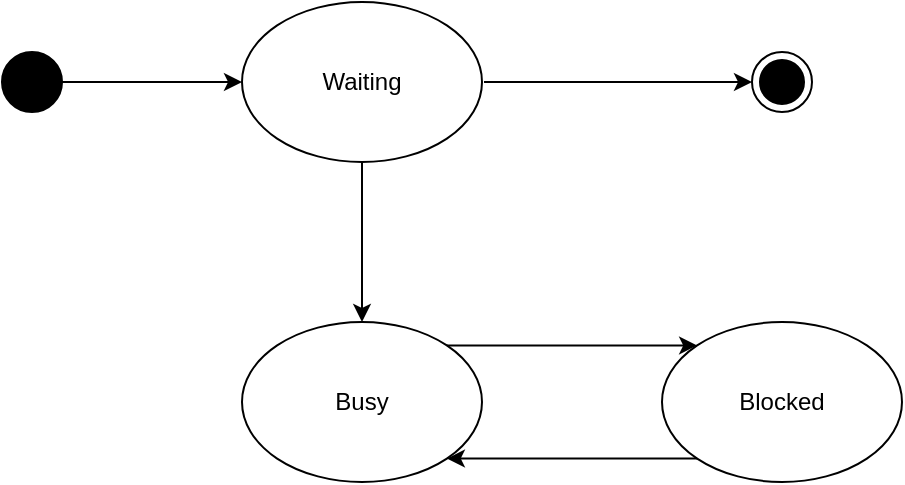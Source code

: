 <mxfile version="12.7.0" type="device"><diagram id="Y-25rI6PjvM0giaznUah" name="Page-1"><mxGraphModel dx="1422" dy="745" grid="1" gridSize="10" guides="1" tooltips="1" connect="1" arrows="1" fold="1" page="1" pageScale="1" pageWidth="850" pageHeight="1100" math="0" shadow="0"><root><mxCell id="0"/><mxCell id="1" parent="0"/><mxCell id="28nltep1gp_MaFJhOffx-1" value="" style="ellipse;shape=doubleEllipse;html=1;dashed=0;whitespace=wrap;aspect=fixed;fillColor=#000000;gradientColor=none;" vertex="1" parent="1"><mxGeometry x="70" y="145" width="30" height="30" as="geometry"/></mxCell><mxCell id="28nltep1gp_MaFJhOffx-2" value="Waiting" style="ellipse;whiteSpace=wrap;html=1;fillColor=#ffffff;gradientColor=none;" vertex="1" parent="1"><mxGeometry x="190" y="120" width="120" height="80" as="geometry"/></mxCell><mxCell id="28nltep1gp_MaFJhOffx-4" value="Blocked" style="ellipse;whiteSpace=wrap;html=1;fillColor=#ffffff;gradientColor=none;" vertex="1" parent="1"><mxGeometry x="400" y="280" width="120" height="80" as="geometry"/></mxCell><mxCell id="28nltep1gp_MaFJhOffx-5" value="" style="endArrow=classic;html=1;exitX=1;exitY=0.5;exitDx=0;exitDy=0;entryX=0;entryY=0.5;entryDx=0;entryDy=0;" edge="1" parent="1" source="28nltep1gp_MaFJhOffx-1" target="28nltep1gp_MaFJhOffx-2"><mxGeometry width="50" height="50" relative="1" as="geometry"><mxPoint x="40" y="490" as="sourcePoint"/><mxPoint x="90" y="440" as="targetPoint"/></mxGeometry></mxCell><mxCell id="28nltep1gp_MaFJhOffx-13" value="Busy" style="ellipse;whiteSpace=wrap;html=1;fillColor=#ffffff;gradientColor=none;" vertex="1" parent="1"><mxGeometry x="190" y="280" width="120" height="80" as="geometry"/></mxCell><mxCell id="28nltep1gp_MaFJhOffx-14" value="" style="endArrow=classic;html=1;exitX=0.5;exitY=1;exitDx=0;exitDy=0;entryX=0.5;entryY=0;entryDx=0;entryDy=0;" edge="1" parent="1" source="28nltep1gp_MaFJhOffx-2" target="28nltep1gp_MaFJhOffx-13"><mxGeometry width="50" height="50" relative="1" as="geometry"><mxPoint x="70" y="430" as="sourcePoint"/><mxPoint x="120" y="380" as="targetPoint"/></mxGeometry></mxCell><mxCell id="28nltep1gp_MaFJhOffx-16" value="" style="endArrow=classic;html=1;exitX=1;exitY=0;exitDx=0;exitDy=0;entryX=0;entryY=0;entryDx=0;entryDy=0;" edge="1" parent="1" source="28nltep1gp_MaFJhOffx-13" target="28nltep1gp_MaFJhOffx-4"><mxGeometry width="50" height="50" relative="1" as="geometry"><mxPoint x="70" y="430" as="sourcePoint"/><mxPoint x="120" y="380" as="targetPoint"/></mxGeometry></mxCell><mxCell id="28nltep1gp_MaFJhOffx-20" value="" style="endArrow=classic;html=1;exitX=0;exitY=1;exitDx=0;exitDy=0;entryX=1;entryY=1;entryDx=0;entryDy=0;" edge="1" parent="1" source="28nltep1gp_MaFJhOffx-4" target="28nltep1gp_MaFJhOffx-13"><mxGeometry width="50" height="50" relative="1" as="geometry"><mxPoint x="70" y="430" as="sourcePoint"/><mxPoint x="120" y="380" as="targetPoint"/></mxGeometry></mxCell><mxCell id="28nltep1gp_MaFJhOffx-8" value="" style="ellipse;html=1;shape=endState;fillColor=#000000;strokeColor=#000000;" vertex="1" parent="1"><mxGeometry x="445" y="145" width="30" height="30" as="geometry"/></mxCell><mxCell id="28nltep1gp_MaFJhOffx-21" value="" style="endArrow=classic;html=1;entryX=0;entryY=0.5;entryDx=0;entryDy=0;" edge="1" parent="1" target="28nltep1gp_MaFJhOffx-8"><mxGeometry width="50" height="50" relative="1" as="geometry"><mxPoint x="311" y="160" as="sourcePoint"/><mxPoint x="610" y="159.5" as="targetPoint"/></mxGeometry></mxCell></root></mxGraphModel></diagram></mxfile>